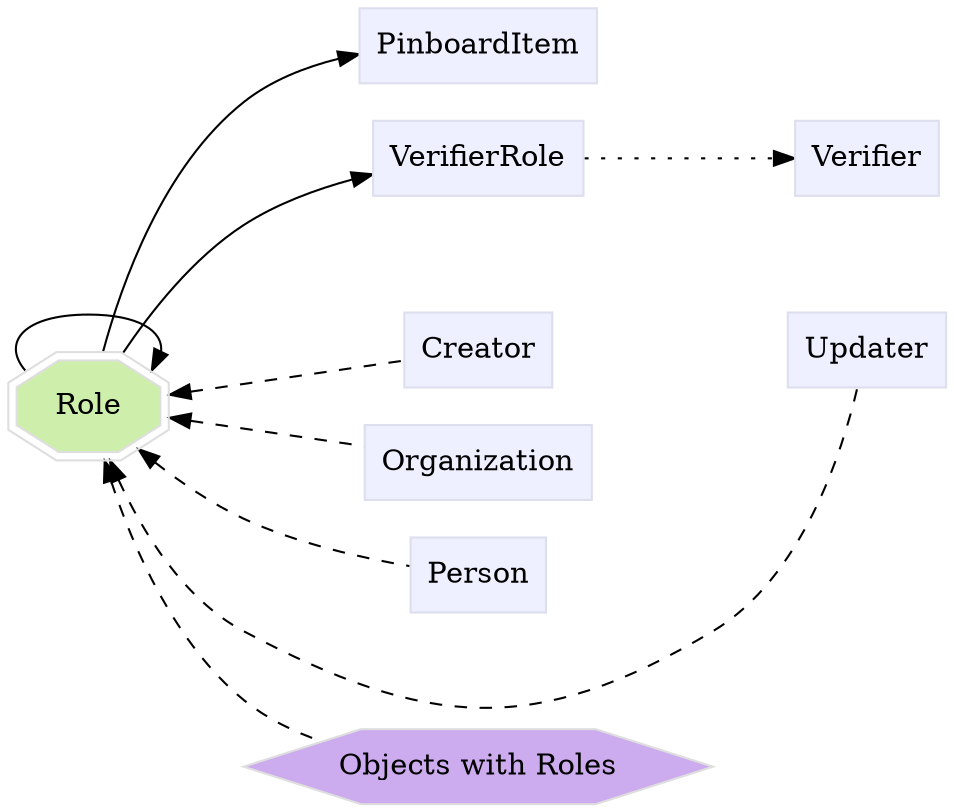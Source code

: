 digraph Role {
	graph [bb="0,0,389.13,382",
		label="",
		outputorder=edgesfirst,
		rankdir=LR
	];
	node [label="\N"];
	subgraph annotator_cluster {
		graph [rank=min];
	}
	subgraph core {
	}
	subgraph supporting {
		Role	[color="#dedede",
			fillcolor="#cdefab",
			group=target,
			height=0.61111,
			href="/develop/Data/models.html#role",
			label=Role,
			pos="34.653,191",
			shape=doubleoctagon,
			style=filled,
			target=_top,
			width=0.96259];
		PinboardItem	[color="#dddeee",
			fillcolor="#eeefff",
			group=supporting,
			height=0.5,
			href="/develop/Data/models.html#pinboard-item",
			label=PinboardItem,
			pos="199.47,364",
			shape=box,
			style=filled,
			target=_top,
			width=1.2535];
		VerifierRole	[color="#dddeee",
			fillcolor="#eeefff",
			group=supporting,
			height=0.5,
			href="/develop/Data/models.html#verifier-role",
			label=VerifierRole,
			pos="199.47,310",
			shape=box,
			style=filled,
			target=_top,
			width=1.1493];
		Verifier	[color="#dddeee",
			fillcolor="#eeefff",
			group=supporting,
			height=0.5,
			href="/develop/Data/models.html#verifier",
			label=Verifier,
			pos="359.38,310",
			shape=box,
			style=filled,
			target=_top,
			width=0.79514];
		Creator	[color="#dddeee",
			fillcolor="#eeefff",
			group=supporting,
			height=0.5,
			href="/develop/Data/models.html#creator",
			label=Creator,
			pos="199.47,218",
			shape=box,
			style=filled,
			target=_top,
			width=0.78472];
		Organization	[color="#dddeee",
			fillcolor="#eeefff",
			group=supporting,
			height=0.5,
			href="/develop/Data/models.html#organization",
			label=Organization,
			pos="199.47,164",
			shape=box,
			style=filled,
			target=_top,
			width=1.2014];
		Person	[color="#dddeee",
			fillcolor="#eeefff",
			group=supporting,
			height=0.5,
			href="/develop/Data/models.html#person",
			label=Person,
			pos="199.47,110",
			shape=box,
			style=filled,
			target=_top,
			width=0.75];
		Updater	[color="#dddeee",
			fillcolor="#eeefff",
			group=supporting,
			height=0.5,
			href="/develop/Data/models.html#updater",
			label=Updater,
			pos="359.38,218",
			shape=box,
			style=filled,
			target=_top,
			width=0.82639];
	}
	Role -> Role	[pos="e,60.841,205.77 8.4657,205.77 -2.7257,218.11 6.0036,231 34.653,231 55.245,231 65.547,224.34 65.557,216.01"];
	Role -> PinboardItem	[pos="e,154.01,358.95 40.236,213.31 47.99,245.4 66.769,304.28 105.31,337 116.04,346.12 129.71,352.16 143.25,356.16"];
	Role -> VerifierRole	[pos="e,157.6,301.35 48.41,213.26 60.683,232.85 80.94,260.85 105.31,278 117.68,286.71 132.62,293.22 146.88,298.01"];
	Role -> Verifier	[pos="e,330.46,296.95 54.747,209.76 67.91,221.64 86.386,236.34 105.31,245 182.95,280.54 211.99,258 293.63,283 302.31,285.66 311.43,289.06 \
319.99,292.54",
		style=invis];
	Role -> Creator	[dir=back,
		pos="s,69.785,196.66 80.836,198.49 109.72,203.28 146.24,209.34 170.86,213.42",
		style=dashed];
	Role -> Organization	[dir=back,
		pos="s,69.785,185.34 80.865,183.5 104.36,179.61 132.89,174.87 155.98,171.05",
		style=dashed];
	Role -> Person	[dir=back,
		pos="s,55.288,172.49 63.951,165.12 75.996,155.19 90.637,144.47 105.31,137 126.62,126.15 152.95,119.03 172.18,114.84",
		style=dashed];
	Role -> Updater	[dir=back,
		pos="s,42.678,168.77 46.741,158.38 57.373,132.77 76.166,98.882 105.31,83 178.8,42.946 222.8,38.412 293.63,83 334.77,108.89 350.36,168.99 \
355.77,199.51",
		style=dashed];
	"Objects with Roles"	[color="#dedede",
		fillcolor="#cdabef",
		group=polymorphic,
		height=0.5,
		href="/develop/Data/models.html#objects with role",
		label="Objects with Roles",
		pos="199.47,18",
		shape=hexagon,
		style=filled,
		target=_top,
		width=2.6157];
	Role -> "Objects with Roles"	[dir=back,
		pos="s,40.949,168.65 44.122,157.68 53.847,125.84 72.806,78.587 105.31,50 114.68,41.755 126.28,35.61 138.08,31.038",
		style=dashed];
	VerifierRole -> Verifier	[pos="e,330.3,310 241.14,310 265.06,310 295.17,310 318.88,310",
		style=dotted];
	Creator -> Updater	[pos="e,329.32,218 227.98,218 252.8,218 289.63,218 317.83,218",
		style=invis];
}
